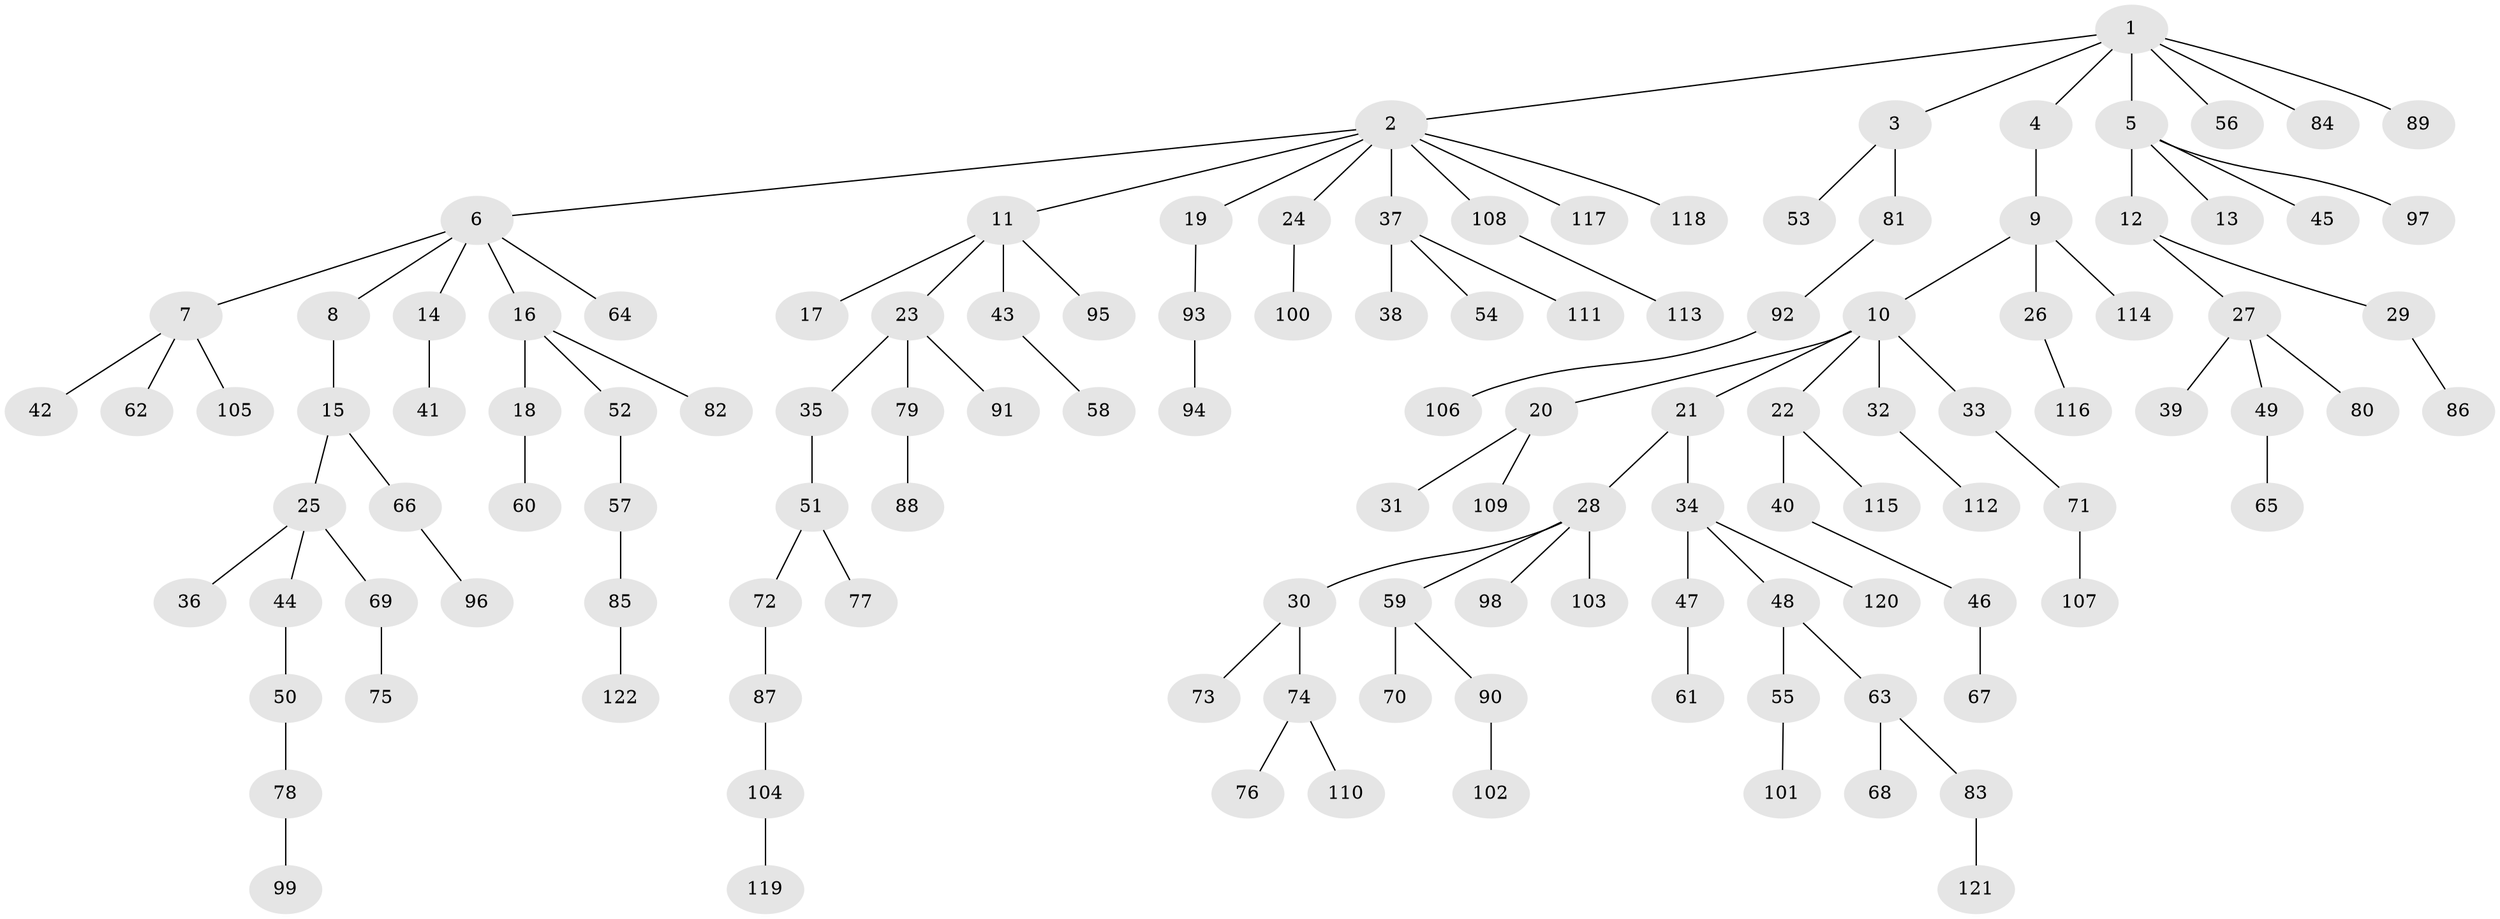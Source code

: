 // coarse degree distribution, {6: 0.012195121951219513, 9: 0.012195121951219513, 3: 0.12195121951219512, 2: 0.17073170731707318, 4: 0.07317073170731707, 5: 0.024390243902439025, 8: 0.012195121951219513, 1: 0.573170731707317}
// Generated by graph-tools (version 1.1) at 2025/52/02/27/25 19:52:11]
// undirected, 122 vertices, 121 edges
graph export_dot {
graph [start="1"]
  node [color=gray90,style=filled];
  1;
  2;
  3;
  4;
  5;
  6;
  7;
  8;
  9;
  10;
  11;
  12;
  13;
  14;
  15;
  16;
  17;
  18;
  19;
  20;
  21;
  22;
  23;
  24;
  25;
  26;
  27;
  28;
  29;
  30;
  31;
  32;
  33;
  34;
  35;
  36;
  37;
  38;
  39;
  40;
  41;
  42;
  43;
  44;
  45;
  46;
  47;
  48;
  49;
  50;
  51;
  52;
  53;
  54;
  55;
  56;
  57;
  58;
  59;
  60;
  61;
  62;
  63;
  64;
  65;
  66;
  67;
  68;
  69;
  70;
  71;
  72;
  73;
  74;
  75;
  76;
  77;
  78;
  79;
  80;
  81;
  82;
  83;
  84;
  85;
  86;
  87;
  88;
  89;
  90;
  91;
  92;
  93;
  94;
  95;
  96;
  97;
  98;
  99;
  100;
  101;
  102;
  103;
  104;
  105;
  106;
  107;
  108;
  109;
  110;
  111;
  112;
  113;
  114;
  115;
  116;
  117;
  118;
  119;
  120;
  121;
  122;
  1 -- 2;
  1 -- 3;
  1 -- 4;
  1 -- 5;
  1 -- 56;
  1 -- 84;
  1 -- 89;
  2 -- 6;
  2 -- 11;
  2 -- 19;
  2 -- 24;
  2 -- 37;
  2 -- 108;
  2 -- 117;
  2 -- 118;
  3 -- 53;
  3 -- 81;
  4 -- 9;
  5 -- 12;
  5 -- 13;
  5 -- 45;
  5 -- 97;
  6 -- 7;
  6 -- 8;
  6 -- 14;
  6 -- 16;
  6 -- 64;
  7 -- 42;
  7 -- 62;
  7 -- 105;
  8 -- 15;
  9 -- 10;
  9 -- 26;
  9 -- 114;
  10 -- 20;
  10 -- 21;
  10 -- 22;
  10 -- 32;
  10 -- 33;
  11 -- 17;
  11 -- 23;
  11 -- 43;
  11 -- 95;
  12 -- 27;
  12 -- 29;
  14 -- 41;
  15 -- 25;
  15 -- 66;
  16 -- 18;
  16 -- 52;
  16 -- 82;
  18 -- 60;
  19 -- 93;
  20 -- 31;
  20 -- 109;
  21 -- 28;
  21 -- 34;
  22 -- 40;
  22 -- 115;
  23 -- 35;
  23 -- 79;
  23 -- 91;
  24 -- 100;
  25 -- 36;
  25 -- 44;
  25 -- 69;
  26 -- 116;
  27 -- 39;
  27 -- 49;
  27 -- 80;
  28 -- 30;
  28 -- 59;
  28 -- 98;
  28 -- 103;
  29 -- 86;
  30 -- 73;
  30 -- 74;
  32 -- 112;
  33 -- 71;
  34 -- 47;
  34 -- 48;
  34 -- 120;
  35 -- 51;
  37 -- 38;
  37 -- 54;
  37 -- 111;
  40 -- 46;
  43 -- 58;
  44 -- 50;
  46 -- 67;
  47 -- 61;
  48 -- 55;
  48 -- 63;
  49 -- 65;
  50 -- 78;
  51 -- 72;
  51 -- 77;
  52 -- 57;
  55 -- 101;
  57 -- 85;
  59 -- 70;
  59 -- 90;
  63 -- 68;
  63 -- 83;
  66 -- 96;
  69 -- 75;
  71 -- 107;
  72 -- 87;
  74 -- 76;
  74 -- 110;
  78 -- 99;
  79 -- 88;
  81 -- 92;
  83 -- 121;
  85 -- 122;
  87 -- 104;
  90 -- 102;
  92 -- 106;
  93 -- 94;
  104 -- 119;
  108 -- 113;
}
